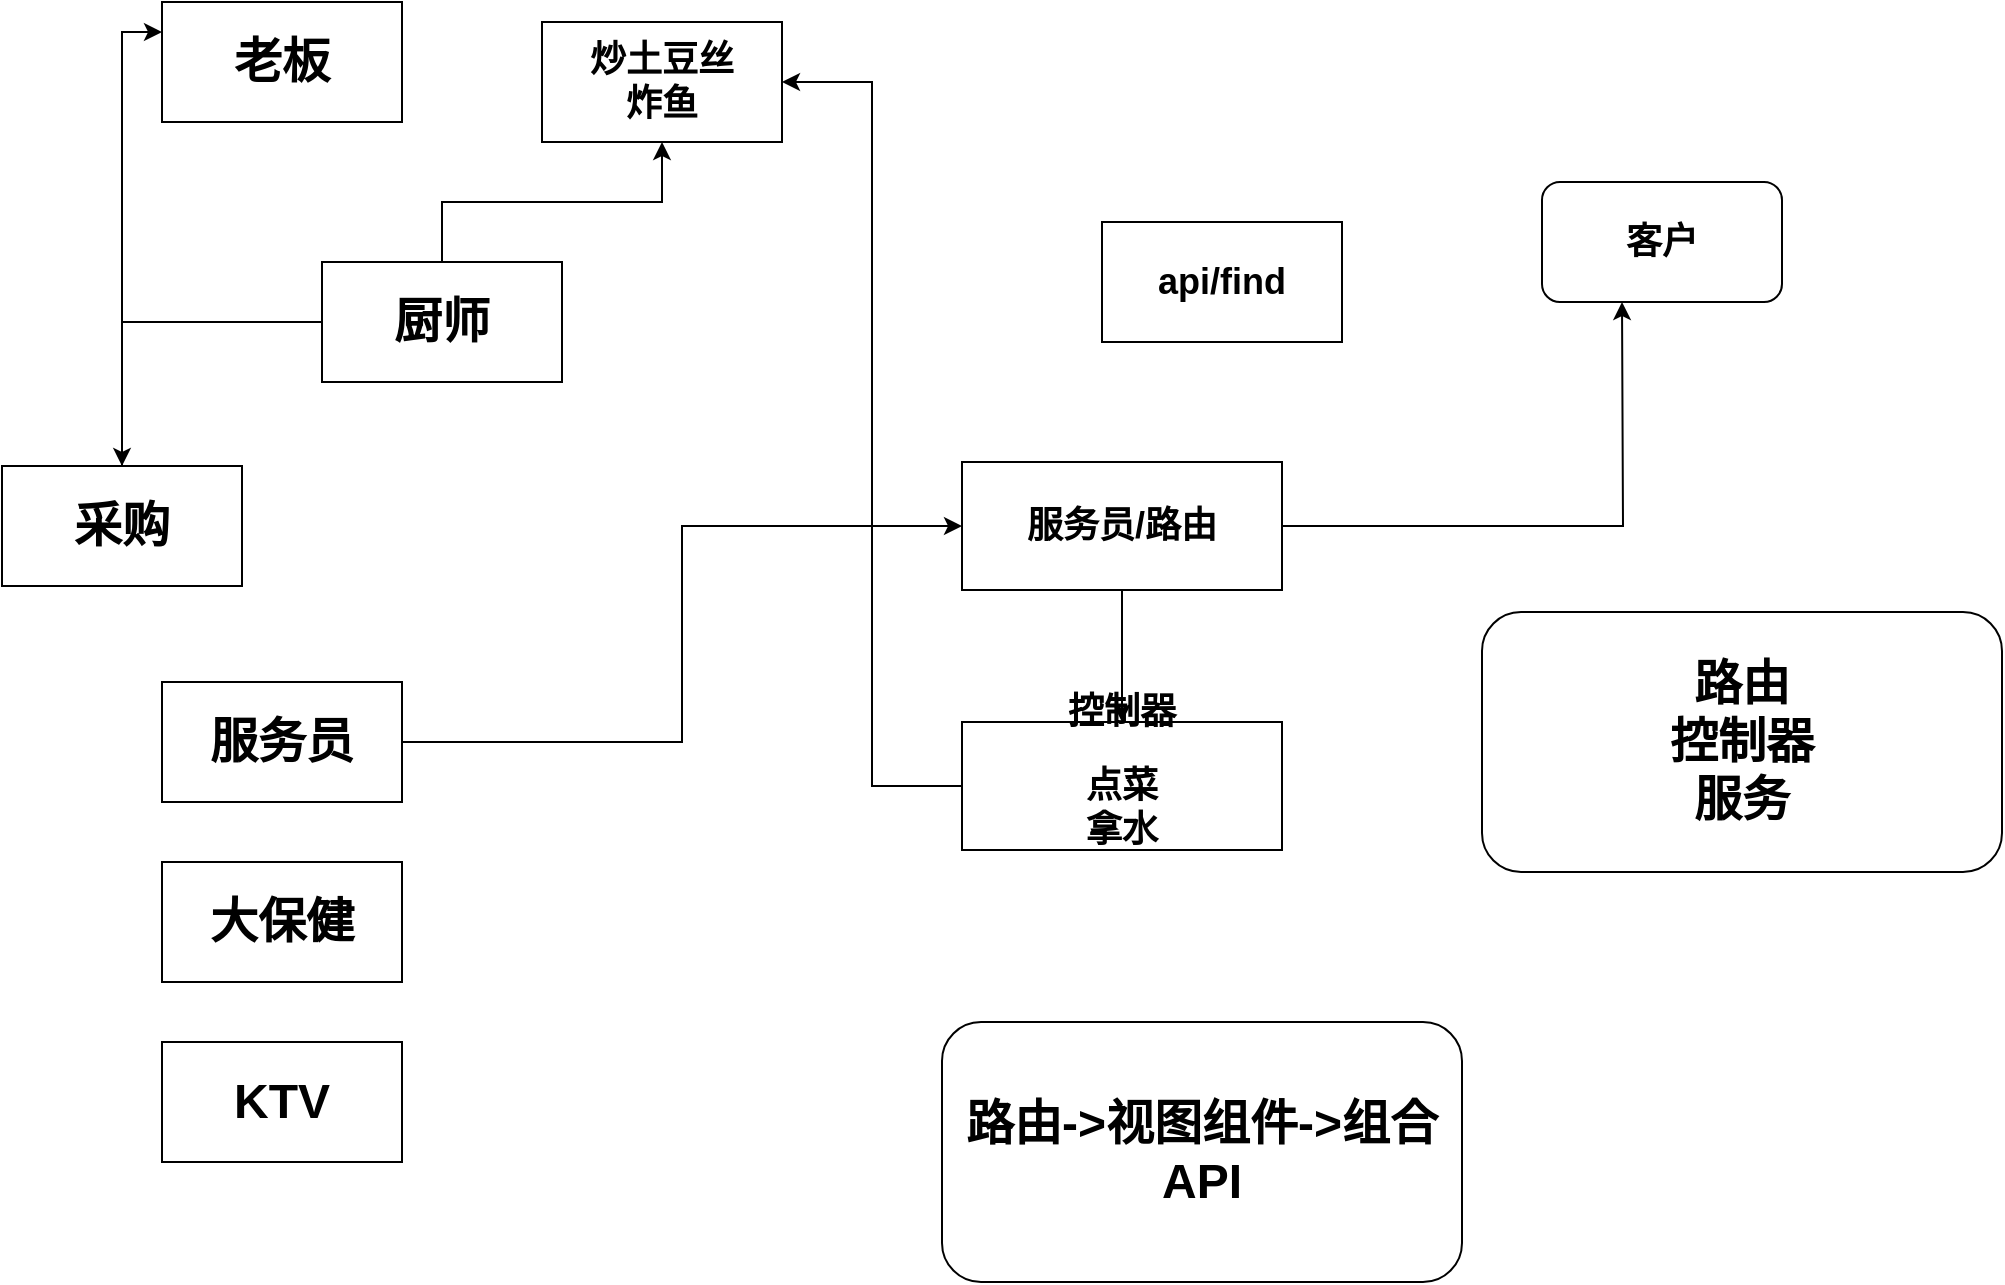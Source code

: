 <mxfile version="18.0.6" type="device"><diagram id="qUkeHdzSdkua0qqRrQ8R" name="第 1 页"><mxGraphModel dx="1426" dy="877" grid="1" gridSize="10" guides="1" tooltips="1" connect="1" arrows="1" fold="1" page="1" pageScale="1" pageWidth="1169" pageHeight="827" math="0" shadow="0"><root><mxCell id="0"/><mxCell id="1" parent="0"/><mxCell id="Y3ymukEb7V6L-bLeaOAK-1" value="&lt;h1&gt;老板&lt;/h1&gt;" style="rounded=0;whiteSpace=wrap;html=1;" parent="1" vertex="1"><mxGeometry x="230" y="40" width="120" height="60" as="geometry"/></mxCell><mxCell id="Y3ymukEb7V6L-bLeaOAK-19" style="edgeStyle=orthogonalEdgeStyle;rounded=0;orthogonalLoop=1;jettySize=auto;html=1;entryX=0;entryY=0.25;entryDx=0;entryDy=0;" parent="1" source="Y3ymukEb7V6L-bLeaOAK-2" target="Y3ymukEb7V6L-bLeaOAK-1" edge="1"><mxGeometry relative="1" as="geometry"/></mxCell><mxCell id="Y3ymukEb7V6L-bLeaOAK-2" value="&lt;h1&gt;采购&lt;/h1&gt;" style="rounded=0;whiteSpace=wrap;html=1;" parent="1" vertex="1"><mxGeometry x="150" y="272" width="120" height="60" as="geometry"/></mxCell><mxCell id="Y3ymukEb7V6L-bLeaOAK-16" value="" style="edgeStyle=orthogonalEdgeStyle;rounded=0;orthogonalLoop=1;jettySize=auto;html=1;" parent="1" source="Y3ymukEb7V6L-bLeaOAK-3" target="Y3ymukEb7V6L-bLeaOAK-15" edge="1"><mxGeometry relative="1" as="geometry"/></mxCell><mxCell id="Y3ymukEb7V6L-bLeaOAK-18" style="edgeStyle=orthogonalEdgeStyle;rounded=0;orthogonalLoop=1;jettySize=auto;html=1;" parent="1" source="Y3ymukEb7V6L-bLeaOAK-3" target="Y3ymukEb7V6L-bLeaOAK-2" edge="1"><mxGeometry relative="1" as="geometry"/></mxCell><mxCell id="Y3ymukEb7V6L-bLeaOAK-3" value="&lt;h1&gt;厨师&lt;/h1&gt;" style="rounded=0;whiteSpace=wrap;html=1;" parent="1" vertex="1"><mxGeometry x="310" y="170" width="120" height="60" as="geometry"/></mxCell><mxCell id="Y3ymukEb7V6L-bLeaOAK-8" style="edgeStyle=orthogonalEdgeStyle;rounded=0;orthogonalLoop=1;jettySize=auto;html=1;entryX=0;entryY=0.5;entryDx=0;entryDy=0;" parent="1" source="Y3ymukEb7V6L-bLeaOAK-4" target="Y3ymukEb7V6L-bLeaOAK-9" edge="1"><mxGeometry relative="1" as="geometry"><mxPoint x="540" y="330" as="targetPoint"/></mxGeometry></mxCell><mxCell id="Y3ymukEb7V6L-bLeaOAK-4" value="&lt;h1&gt;服务员&lt;/h1&gt;" style="rounded=0;whiteSpace=wrap;html=1;" parent="1" vertex="1"><mxGeometry x="230" y="380" width="120" height="60" as="geometry"/></mxCell><mxCell id="Y3ymukEb7V6L-bLeaOAK-5" value="&lt;h1&gt;大保健&lt;/h1&gt;" style="rounded=0;whiteSpace=wrap;html=1;" parent="1" vertex="1"><mxGeometry x="230" y="470" width="120" height="60" as="geometry"/></mxCell><mxCell id="Y3ymukEb7V6L-bLeaOAK-6" value="&lt;h1&gt;KTV&lt;/h1&gt;" style="rounded=0;whiteSpace=wrap;html=1;" parent="1" vertex="1"><mxGeometry x="230" y="560" width="120" height="60" as="geometry"/></mxCell><mxCell id="Y3ymukEb7V6L-bLeaOAK-7" value="&lt;h2&gt;客户&lt;/h2&gt;" style="rounded=1;whiteSpace=wrap;html=1;" parent="1" vertex="1"><mxGeometry x="920" y="130" width="120" height="60" as="geometry"/></mxCell><mxCell id="Y3ymukEb7V6L-bLeaOAK-12" style="edgeStyle=orthogonalEdgeStyle;rounded=0;orthogonalLoop=1;jettySize=auto;html=1;" parent="1" source="Y3ymukEb7V6L-bLeaOAK-9" target="Y3ymukEb7V6L-bLeaOAK-11" edge="1"><mxGeometry relative="1" as="geometry"/></mxCell><mxCell id="Y3ymukEb7V6L-bLeaOAK-14" value="" style="edgeStyle=orthogonalEdgeStyle;rounded=0;orthogonalLoop=1;jettySize=auto;html=1;" parent="1" source="Y3ymukEb7V6L-bLeaOAK-9" edge="1"><mxGeometry relative="1" as="geometry"><mxPoint x="960" y="190" as="targetPoint"/></mxGeometry></mxCell><mxCell id="Y3ymukEb7V6L-bLeaOAK-9" value="&lt;h2&gt;服务员/路由&lt;/h2&gt;" style="rounded=0;whiteSpace=wrap;html=1;" parent="1" vertex="1"><mxGeometry x="630" y="270" width="160" height="64" as="geometry"/></mxCell><mxCell id="Y3ymukEb7V6L-bLeaOAK-10" value="&lt;h2&gt;api/find&lt;/h2&gt;" style="rounded=0;whiteSpace=wrap;html=1;" parent="1" vertex="1"><mxGeometry x="700" y="150" width="120" height="60" as="geometry"/></mxCell><mxCell id="Y3ymukEb7V6L-bLeaOAK-17" style="edgeStyle=orthogonalEdgeStyle;rounded=0;orthogonalLoop=1;jettySize=auto;html=1;entryX=1;entryY=0.5;entryDx=0;entryDy=0;" parent="1" source="Y3ymukEb7V6L-bLeaOAK-11" target="Y3ymukEb7V6L-bLeaOAK-15" edge="1"><mxGeometry relative="1" as="geometry"/></mxCell><mxCell id="Y3ymukEb7V6L-bLeaOAK-11" value="&lt;h2&gt;控制器&lt;/h2&gt;&lt;h2&gt;点菜&lt;br&gt;拿水&lt;/h2&gt;&lt;div&gt;&lt;br&gt;&lt;/div&gt;" style="rounded=0;whiteSpace=wrap;html=1;" parent="1" vertex="1"><mxGeometry x="630" y="400" width="160" height="64" as="geometry"/></mxCell><mxCell id="Y3ymukEb7V6L-bLeaOAK-15" value="&lt;h2&gt;炒土豆丝&lt;br&gt;炸鱼&lt;/h2&gt;" style="whiteSpace=wrap;html=1;rounded=0;" parent="1" vertex="1"><mxGeometry x="420" y="50" width="120" height="60" as="geometry"/></mxCell><mxCell id="Y3ymukEb7V6L-bLeaOAK-20" value="&lt;h1&gt;路由&lt;br&gt;控制器&lt;br&gt;服务&lt;/h1&gt;" style="rounded=1;whiteSpace=wrap;html=1;" parent="1" vertex="1"><mxGeometry x="890" y="345" width="260" height="130" as="geometry"/></mxCell><mxCell id="Y3ymukEb7V6L-bLeaOAK-21" value="&lt;h1&gt;路由-&amp;gt;视图组件-&amp;gt;组合 API&lt;br&gt;&lt;/h1&gt;" style="rounded=1;whiteSpace=wrap;html=1;" parent="1" vertex="1"><mxGeometry x="620" y="550" width="260" height="130" as="geometry"/></mxCell></root></mxGraphModel></diagram></mxfile>